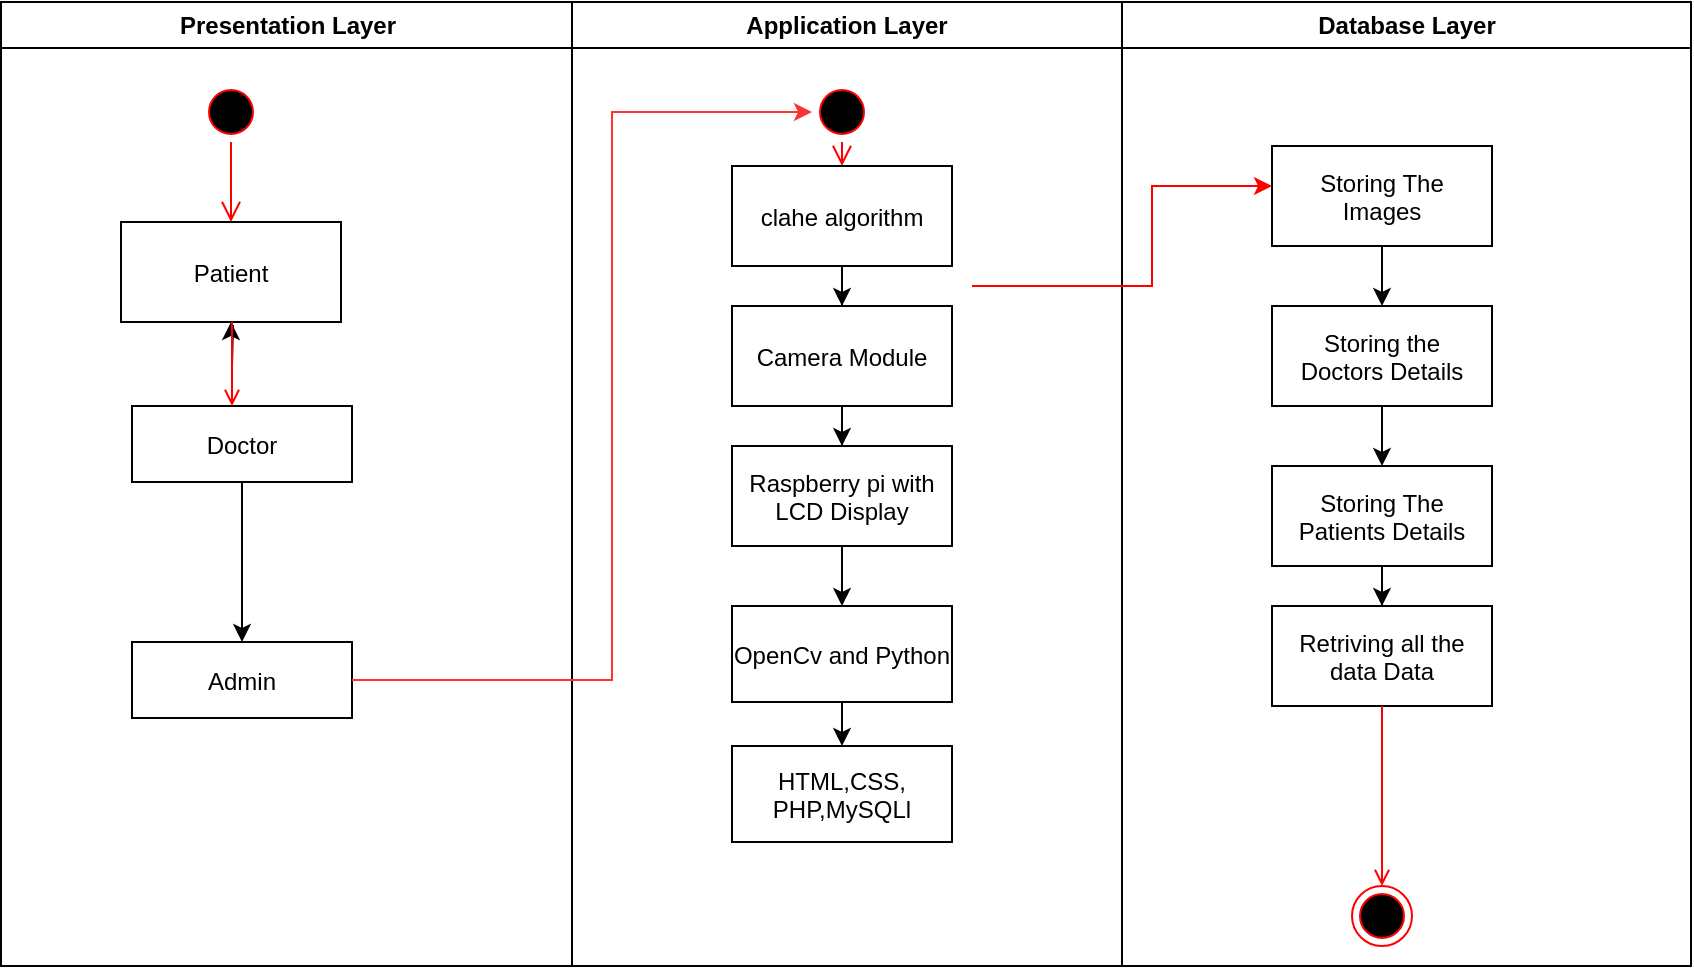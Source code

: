 <mxfile version="21.2.1" type="device">
  <diagram name="Page-1" id="e7e014a7-5840-1c2e-5031-d8a46d1fe8dd">
    <mxGraphModel dx="1418" dy="838" grid="1" gridSize="10" guides="1" tooltips="1" connect="1" arrows="1" fold="1" page="1" pageScale="1" pageWidth="1169" pageHeight="826" background="none" math="0" shadow="0">
      <root>
        <mxCell id="0" />
        <mxCell id="1" parent="0" />
        <mxCell id="2" value="Presentation Layer" style="swimlane;whiteSpace=wrap" parent="1" vertex="1">
          <mxGeometry x="164.5" y="128" width="285.5" height="482" as="geometry" />
        </mxCell>
        <mxCell id="5" value="" style="ellipse;shape=startState;fillColor=#000000;strokeColor=#ff0000;" parent="2" vertex="1">
          <mxGeometry x="100" y="40" width="30" height="30" as="geometry" />
        </mxCell>
        <mxCell id="6" value="" style="edgeStyle=elbowEdgeStyle;elbow=horizontal;verticalAlign=bottom;endArrow=open;endSize=8;strokeColor=#FF0000;endFill=1;rounded=0" parent="2" source="5" target="7" edge="1">
          <mxGeometry x="100" y="40" as="geometry">
            <mxPoint x="115" y="110" as="targetPoint" />
          </mxGeometry>
        </mxCell>
        <mxCell id="7" value="Patient" style="" parent="2" vertex="1">
          <mxGeometry x="60" y="110" width="110" height="50" as="geometry" />
        </mxCell>
        <mxCell id="I37AFFDfcf1nXauA_Cqu-41" value="" style="edgeStyle=orthogonalEdgeStyle;rounded=0;orthogonalLoop=1;jettySize=auto;html=1;" parent="2" target="7" edge="1">
          <mxGeometry relative="1" as="geometry">
            <mxPoint x="115.5" y="182" as="sourcePoint" />
          </mxGeometry>
        </mxCell>
        <mxCell id="TK-z39JQMI0DWKjbrPl0-56" value="" style="edgeStyle=orthogonalEdgeStyle;rounded=0;orthogonalLoop=1;jettySize=auto;html=1;" edge="1" parent="2" source="8" target="TK-z39JQMI0DWKjbrPl0-55">
          <mxGeometry relative="1" as="geometry" />
        </mxCell>
        <mxCell id="8" value="Doctor" style="" parent="2" vertex="1">
          <mxGeometry x="65.5" y="202" width="110" height="38" as="geometry" />
        </mxCell>
        <mxCell id="9" value="" style="endArrow=open;strokeColor=#FF0000;endFill=1;rounded=0" parent="2" edge="1">
          <mxGeometry relative="1" as="geometry">
            <mxPoint x="115.5" y="160" as="sourcePoint" />
            <mxPoint x="115.5" y="202" as="targetPoint" />
          </mxGeometry>
        </mxCell>
        <mxCell id="TK-z39JQMI0DWKjbrPl0-55" value="Admin" style="" vertex="1" parent="2">
          <mxGeometry x="65.5" y="320" width="110" height="38" as="geometry" />
        </mxCell>
        <mxCell id="3" value="Application Layer" style="swimlane;whiteSpace=wrap" parent="1" vertex="1">
          <mxGeometry x="450" y="128" width="275" height="482" as="geometry" />
        </mxCell>
        <mxCell id="13" value="" style="ellipse;shape=startState;fillColor=#000000;strokeColor=#ff0000;" parent="3" vertex="1">
          <mxGeometry x="120" y="40" width="30" height="30" as="geometry" />
        </mxCell>
        <mxCell id="14" value="" style="edgeStyle=elbowEdgeStyle;elbow=horizontal;verticalAlign=bottom;endArrow=open;endSize=8;strokeColor=#FF0000;endFill=1;rounded=0" parent="3" source="13" target="15" edge="1">
          <mxGeometry x="40" y="20" as="geometry">
            <mxPoint x="55" y="90" as="targetPoint" />
          </mxGeometry>
        </mxCell>
        <mxCell id="TK-z39JQMI0DWKjbrPl0-40" value="" style="edgeStyle=orthogonalEdgeStyle;rounded=0;orthogonalLoop=1;jettySize=auto;html=1;" edge="1" parent="3" source="15" target="TK-z39JQMI0DWKjbrPl0-39">
          <mxGeometry relative="1" as="geometry" />
        </mxCell>
        <mxCell id="15" value="clahe algorithm" style="" parent="3" vertex="1">
          <mxGeometry x="80" y="82" width="110" height="50" as="geometry" />
        </mxCell>
        <mxCell id="TK-z39JQMI0DWKjbrPl0-42" value="" style="edgeStyle=orthogonalEdgeStyle;rounded=0;orthogonalLoop=1;jettySize=auto;html=1;" edge="1" parent="3" source="TK-z39JQMI0DWKjbrPl0-39" target="TK-z39JQMI0DWKjbrPl0-41">
          <mxGeometry relative="1" as="geometry" />
        </mxCell>
        <mxCell id="TK-z39JQMI0DWKjbrPl0-39" value="Camera Module" style="" vertex="1" parent="3">
          <mxGeometry x="80" y="152" width="110" height="50" as="geometry" />
        </mxCell>
        <mxCell id="TK-z39JQMI0DWKjbrPl0-44" value="" style="edgeStyle=orthogonalEdgeStyle;rounded=0;orthogonalLoop=1;jettySize=auto;html=1;" edge="1" parent="3" source="TK-z39JQMI0DWKjbrPl0-41" target="TK-z39JQMI0DWKjbrPl0-43">
          <mxGeometry relative="1" as="geometry" />
        </mxCell>
        <mxCell id="TK-z39JQMI0DWKjbrPl0-41" value="Raspberry pi with&#xa;LCD Display" style="" vertex="1" parent="3">
          <mxGeometry x="80" y="222" width="110" height="50" as="geometry" />
        </mxCell>
        <mxCell id="TK-z39JQMI0DWKjbrPl0-46" value="" style="edgeStyle=orthogonalEdgeStyle;rounded=0;orthogonalLoop=1;jettySize=auto;html=1;" edge="1" parent="3" source="TK-z39JQMI0DWKjbrPl0-43" target="TK-z39JQMI0DWKjbrPl0-45">
          <mxGeometry relative="1" as="geometry" />
        </mxCell>
        <mxCell id="TK-z39JQMI0DWKjbrPl0-43" value="OpenCv and Python" style="" vertex="1" parent="3">
          <mxGeometry x="80" y="302" width="110" height="48" as="geometry" />
        </mxCell>
        <mxCell id="TK-z39JQMI0DWKjbrPl0-45" value="HTML,CSS,&#xa;PHP,MySQLl" style="" vertex="1" parent="3">
          <mxGeometry x="80" y="372" width="110" height="48" as="geometry" />
        </mxCell>
        <mxCell id="4" value="Database Layer" style="swimlane;whiteSpace=wrap" parent="1" vertex="1">
          <mxGeometry x="725" y="128" width="284.5" height="482" as="geometry" />
        </mxCell>
        <mxCell id="TK-z39JQMI0DWKjbrPl0-54" value="" style="edgeStyle=orthogonalEdgeStyle;rounded=0;orthogonalLoop=1;jettySize=auto;html=1;" edge="1" parent="4" source="33" target="TK-z39JQMI0DWKjbrPl0-53">
          <mxGeometry relative="1" as="geometry" />
        </mxCell>
        <mxCell id="33" value="Storing The &#xa;Patients Details" style="" parent="4" vertex="1">
          <mxGeometry x="75" y="232" width="110" height="50" as="geometry" />
        </mxCell>
        <mxCell id="TK-z39JQMI0DWKjbrPl0-51" style="edgeStyle=orthogonalEdgeStyle;rounded=0;orthogonalLoop=1;jettySize=auto;html=1;exitX=0.5;exitY=1;exitDx=0;exitDy=0;entryX=0.5;entryY=0;entryDx=0;entryDy=0;" edge="1" parent="4" source="TK-z39JQMI0DWKjbrPl0-47" target="33">
          <mxGeometry relative="1" as="geometry" />
        </mxCell>
        <mxCell id="TK-z39JQMI0DWKjbrPl0-47" value="Storing the&#xa;Doctors Details" style="" vertex="1" parent="4">
          <mxGeometry x="75" y="152" width="110" height="50" as="geometry" />
        </mxCell>
        <mxCell id="TK-z39JQMI0DWKjbrPl0-52" style="edgeStyle=orthogonalEdgeStyle;rounded=0;orthogonalLoop=1;jettySize=auto;html=1;exitX=0.5;exitY=1;exitDx=0;exitDy=0;" edge="1" parent="4" source="TK-z39JQMI0DWKjbrPl0-49" target="TK-z39JQMI0DWKjbrPl0-47">
          <mxGeometry relative="1" as="geometry" />
        </mxCell>
        <mxCell id="TK-z39JQMI0DWKjbrPl0-49" value="Storing The&#xa;Images" style="" vertex="1" parent="4">
          <mxGeometry x="75" y="72" width="110" height="50" as="geometry" />
        </mxCell>
        <mxCell id="TK-z39JQMI0DWKjbrPl0-53" value="Retriving all the &#xa;data Data" style="" vertex="1" parent="4">
          <mxGeometry x="75" y="302" width="110" height="50" as="geometry" />
        </mxCell>
        <mxCell id="38" value="" style="ellipse;shape=endState;fillColor=#000000;strokeColor=#ff0000" parent="4" vertex="1">
          <mxGeometry x="115" y="442" width="30" height="30" as="geometry" />
        </mxCell>
        <mxCell id="39" value="" style="endArrow=open;strokeColor=#FF0000;endFill=1;rounded=0;exitX=0.5;exitY=1;exitDx=0;exitDy=0;" parent="4" source="TK-z39JQMI0DWKjbrPl0-53" target="38" edge="1">
          <mxGeometry relative="1" as="geometry">
            <mxPoint x="345" y="402" as="sourcePoint" />
          </mxGeometry>
        </mxCell>
        <mxCell id="I37AFFDfcf1nXauA_Cqu-44" value="" style="endArrow=classic;html=1;rounded=0;fillColor=#f8cecc;strokeColor=#FF3333;entryX=0;entryY=0.5;entryDx=0;entryDy=0;exitX=1;exitY=0.5;exitDx=0;exitDy=0;" parent="1" edge="1" target="13" source="TK-z39JQMI0DWKjbrPl0-55">
          <mxGeometry width="50" height="50" relative="1" as="geometry">
            <mxPoint x="340" y="350" as="sourcePoint" />
            <mxPoint x="520" y="260" as="targetPoint" />
            <Array as="points">
              <mxPoint x="470" y="467" />
              <mxPoint x="470" y="183" />
            </Array>
          </mxGeometry>
        </mxCell>
        <mxCell id="I37AFFDfcf1nXauA_Cqu-45" value="" style="endArrow=classic;html=1;rounded=0;strokeColor=#FF0000;" parent="1" edge="1">
          <mxGeometry width="50" height="50" relative="1" as="geometry">
            <mxPoint x="650" y="270" as="sourcePoint" />
            <mxPoint x="800" y="220" as="targetPoint" />
            <Array as="points">
              <mxPoint x="740" y="270" />
              <mxPoint x="740" y="220" />
            </Array>
          </mxGeometry>
        </mxCell>
      </root>
    </mxGraphModel>
  </diagram>
</mxfile>
